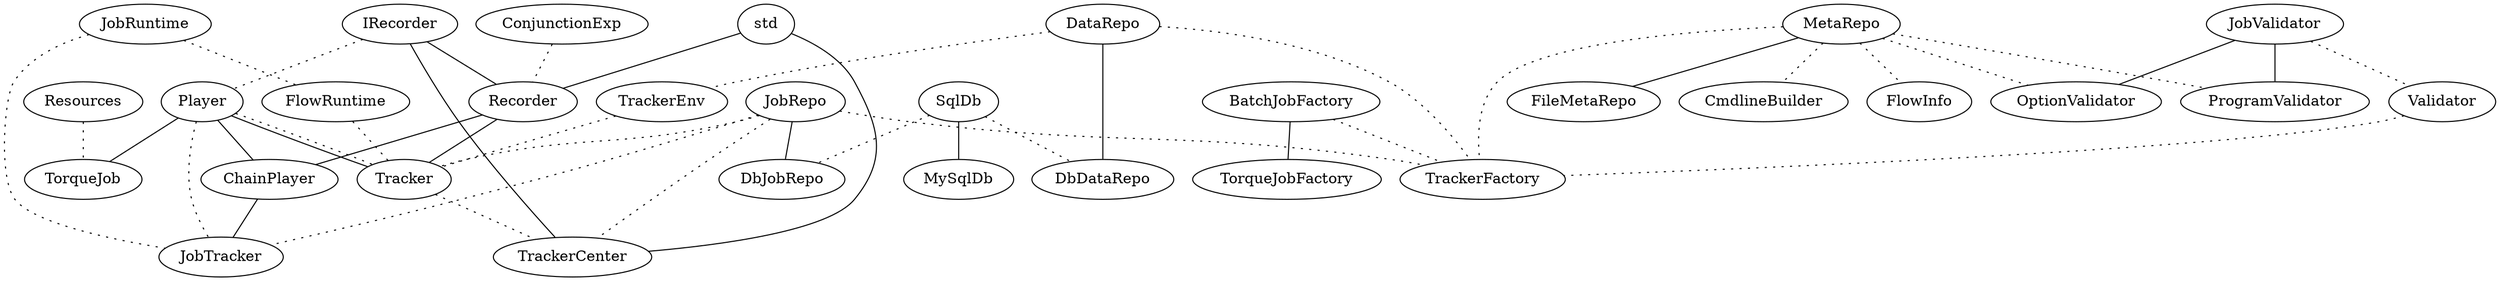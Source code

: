 graph G {
	node [label="\N"];
	graph [bb="0,0,599.18,535.93"];
	Player [pos="187.03,167.18", width=1, height="0.52778"];
	ChainPlayer [pos="217.27,110.51", width="1.6111", height="0.52778"];
	Recorder [pos="287.07,102.65", width="1.2778", height="0.52778"];
	DataRepo [pos="264.58,362.08", width="1.3889", height="0.52778"];
	DbDataRepo [pos="192.2,416.14", width="1.6944", height="0.52778"];
	JobRepo [pos="293.36,271.53", width="1.25", height="0.52778"];
	DbJobRepo [pos="199.09,313.81", width="1.5556", height="0.52778"];
	MetaRepo [pos="438.63,352.03", width="1.4444", height="0.52778"];
	FileMetaRepo [pos="498.28,292.79", width="1.8611", height="0.52778"];
	JobTracker [pos="266.58,190.81", width="1.5", height="0.52778"];
	SqlDb [pos="132.42,366.99", width=1, height="0.52778"];
	MySqlDb [pos="59.082,398.58", width="1.3889", height="0.52778"];
	JobValidator [pos="439.65,468.75", width="1.6944", height="0.52778"];
	OptionValidator [pos="495.53,396.91", width="2.0556", height="0.52778"];
	ProgramValidator [pos="493.27,430.73", width="2.25", height="0.52778"];
	IRecorder [pos="244.9,131.45", width="1.3889", height="0.52778"];
	std [pos="365.51,114.41", width="0.75", height="0.52778"];
	TorqueJob [pos="113.17,127.84", width="1.4444", height="0.52778"];
	BatchJobFactory [pos="310.02,432.07", width="2.1111", height="0.52778"];
	TorqueJobFactory [pos="289.65,515.93", width="2.2778", height="0.52778"];
	Tracker [pos="256.27,208.29", width="1.1389", height="0.52778"];
	TrackerCenter [pos="321.91,203.22", width="1.8611", height="0.52778"];
	Resources [pos="52,80.592", width="1.4167", height="0.52778"];
	JobRuntime [pos="368.45,155.91", width="1.6111", height="0.52778"];
	TrackerFactory [pos="343.81,345.17", width="1.9444", height="0.52778"];
	FlowRuntime [pos="319.12,147.26", width="1.8056", height="0.52778"];
	Validator [pos="373.68,410.16", width="1.3333", height="0.52778"];
	TrackerEnv [pos="232.09,280.43", width="1.5556", height="0.52778"];
	ConjunctionExp [pos="293.73,20", width="2.0556", height="0.52778"];
	CmdlineBuilder [pos="524.68,332.15", width="2.0278", height="0.52778"];
	FlowInfo [pos="445.3,429.08", width="1.3056", height="0.52778"];
	Player -- ChainPlayer [pos="196.93,148.62 200.23,142.43 203.92,135.52 207.24,129.3"];
	Recorder -- ChainPlayer [pos="242.47,107.67 242.36,107.68 242.25,107.7 242.15,107.71"];
	DataRepo -- DbDataRepo [pos="241.68,379.19 233.4,385.37 224.04,392.37 215.7,398.59"];
	JobRepo -- DbJobRepo [pos="262.49,285.38 253.04,289.61 242.59,294.3 232.96,298.62"];
	MetaRepo -- FileMetaRepo [pos="456.85,333.94 464.11,326.72 472.47,318.43 479.76,311.18"];
	ChainPlayer -- JobTracker [pos="228.95,129.54 236.87,142.43 247.28,159.39 255.15,172.19"];
	SqlDb -- MySqlDb [pos="104.28,379.12 100.4,380.79 96.386,382.51 92.426,384.22"];
	JobValidator -- OptionValidator [pos="454.04,450.24 462.32,439.6 472.69,426.27 480.99,415.59"];
	JobValidator -- ProgramValidator [pos="464.26,451.29 465.36,450.51 466.47,449.73 467.57,448.95"];
	IRecorder -- Recorder [pos="269.43,114.7 269.58,114.6 269.72,114.5 269.87,114.4"];
	std -- Recorder [pos="338.95,110.43 336.2,110.02 333.35,109.59 330.47,109.16"];
	Player -- TorqueJob [pos="161.61,153.64 155.52,150.4 148.96,146.9 142.7,143.57"];
	BatchJobFactory -- TorqueJobFactory [pos="305.4,451.1 302.09,464.73 297.65,483.01 294.33,496.69"];
	Recorder -- Tracker [pos="281.56,121.53 275.99,140.64 267.42,170.03 261.83,189.21"];
	Player -- Tracker [pos="203.54,184.14 209.58,188.35 216.64,192.74 223.59,196.65"];
	IRecorder -- TrackerCenter [pos="263.94,149.19 275.61,160.07 290.51,173.96 302.29,184.94"];
	std -- TrackerCenter [pos="356.69,132.38 349.27,147.49 338.71,169.01 331.17,184.36"];
	Resources -- TorqueJob [style=dotted, pos="74.429,97.918 79.748,102.03 85.422,106.41 90.741,110.52"];
	JobRuntime -- JobTracker [style=dotted, pos="328.19,169.7 320.74,172.25 312.96,174.92 305.55,177.46"];
	SqlDb -- DbDataRepo [style=dotted, pos="152,383.09 157.85,387.9 164.31,393.21 170.31,398.14"];
	DataRepo -- TrackerFactory [style=dotted, pos="308.37,352.74 308.51,352.71 308.66,352.68 308.8,352.65"];
	FlowRuntime -- Tracker [style=dotted, pos="300.26,165.57 292.02,173.57 282.39,182.92 274.25,190.83"];
	MetaRepo -- ProgramValidator [style=dotted, pos="451.58,370.68 460.23,383.14 471.56,399.46 480.23,411.94"];
	JobRuntime -- FlowRuntime [style=dotted, pos="319.26,147.28 319.22,147.27 319.18,147.27 319.16,147.26"];
	Player -- JobTracker [style=dotted, pos="218.47,176.52 220.64,177.16 222.85,177.82 225.06,178.47"];
	JobValidator -- Validator [style=dotted, pos="419.14,450.53 410.97,443.28 401.6,434.96 393.5,427.77"];
	JobRepo -- TrackerFactory [style=dotted, pos="306.09,290.12 313.68,301.19 323.29,315.22 330.91,326.34"];
	DataRepo -- TrackerEnv [style=dotted, pos="257.05,343.14 251.8,329.95 244.83,312.43 239.59,299.27"];
	TrackerEnv -- Tracker [style=dotted, pos="238.44,261.48 242,250.87 246.41,237.7 249.96,227.12"];
	MetaRepo -- OptionValidator [style=dotted, pos="460.79,369.51 464.66,372.56 468.69,375.74 472.58,378.81"];
	SqlDb -- DbJobRepo [style=dotted, pos="152.42,351.04 160.1,344.92 168.89,337.9 176.77,331.62"];
	Validator -- TrackerFactory [style=dotted, pos="365.04,391.37 361.11,382.82 356.47,372.72 352.54,364.16"];
	JobRepo -- TrackerCenter [style=dotted, pos="301.31,252.5 305.27,243.03 310.04,231.61 314,222.15"];
	ConjunctionExp -- Recorder [style=dotted, pos="292.19,39.169 291.11,52.521 289.68,70.253 288.61,83.583"];
	JobRepo -- JobTracker [style=dotted, pos="287.01,252.4 282.74,239.53 277.14,222.64 272.88,209.8"];
	MetaRepo -- CmdlineBuilder [style=dotted, pos="482.67,341.86 482.83,341.82 483,341.78 483.16,341.74"];
	BatchJobFactory -- TrackerFactory [style=dotted, pos="317.52,412.78 323.16,398.28 330.84,378.52 336.45,364.11"];
	JobRepo -- Tracker [style=dotted, pos="282.43,252.9 277.64,244.74 272.04,235.18 267.25,227.01"];
	Player -- Tracker [style=dotted, pos="217.37,177.51 224.8,181.59 232.5,186.32 239.09,190.86"];
	IRecorder -- Player [style=dotted, pos="218.67,147.64 216.04,149.27 213.38,150.91 210.78,152.52"];
	MetaRepo -- FlowInfo [style=dotted, pos="440.28,371.08 441.31,382.93 442.62,398.12 443.65,409.99"];
	MetaRepo -- TrackerFactory [style=dotted, pos="387.61,348.34 387.53,348.34 387.44,348.33 387.35,348.32"];
	Tracker -- TrackerCenter [style=dotted, pos="296.72,205.17 296.82,205.16 296.93,205.15 297.03,205.14"];
}
